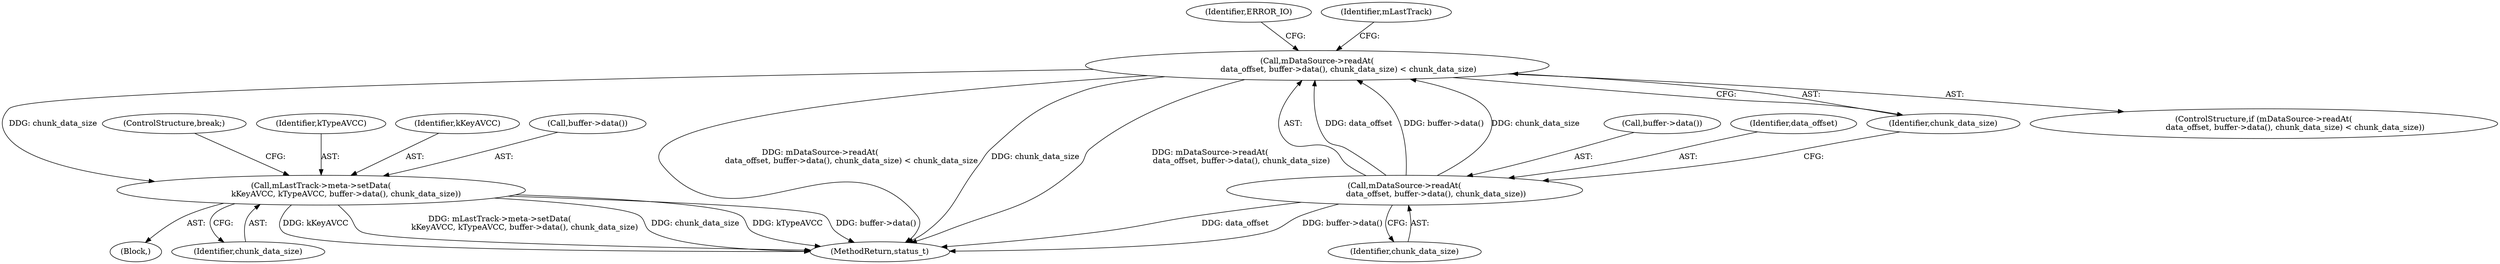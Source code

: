 digraph "0_Android_e7142a0703bc93f75e213e96ebc19000022afed9@API" {
"1002387" [label="(Call,mDataSource->readAt(\n                         data_offset, buffer->data(), chunk_data_size) < chunk_data_size)"];
"1002388" [label="(Call,mDataSource->readAt(\n                         data_offset, buffer->data(), chunk_data_size))"];
"1002402" [label="(Call,mLastTrack->meta->setData(\n                    kKeyAVCC, kTypeAVCC, buffer->data(), chunk_data_size))"];
"1002407" [label="(ControlStructure,break;)"];
"1002367" [label="(Block,)"];
"1002402" [label="(Call,mLastTrack->meta->setData(\n                    kKeyAVCC, kTypeAVCC, buffer->data(), chunk_data_size))"];
"1002406" [label="(Identifier,chunk_data_size)"];
"1002404" [label="(Identifier,kTypeAVCC)"];
"1002388" [label="(Call,mDataSource->readAt(\n                         data_offset, buffer->data(), chunk_data_size))"];
"1002395" [label="(Identifier,ERROR_IO)"];
"1003275" [label="(MethodReturn,status_t)"];
"1002403" [label="(Identifier,kKeyAVCC)"];
"1002398" [label="(Identifier,mLastTrack)"];
"1002390" [label="(Call,buffer->data())"];
"1002405" [label="(Call,buffer->data())"];
"1002389" [label="(Identifier,data_offset)"];
"1002392" [label="(Identifier,chunk_data_size)"];
"1002387" [label="(Call,mDataSource->readAt(\n                         data_offset, buffer->data(), chunk_data_size) < chunk_data_size)"];
"1002386" [label="(ControlStructure,if (mDataSource->readAt(\n                         data_offset, buffer->data(), chunk_data_size) < chunk_data_size))"];
"1002391" [label="(Identifier,chunk_data_size)"];
"1002387" -> "1002386"  [label="AST: "];
"1002387" -> "1002392"  [label="CFG: "];
"1002388" -> "1002387"  [label="AST: "];
"1002392" -> "1002387"  [label="AST: "];
"1002395" -> "1002387"  [label="CFG: "];
"1002398" -> "1002387"  [label="CFG: "];
"1002387" -> "1003275"  [label="DDG: mDataSource->readAt(\n                         data_offset, buffer->data(), chunk_data_size) < chunk_data_size"];
"1002387" -> "1003275"  [label="DDG: chunk_data_size"];
"1002387" -> "1003275"  [label="DDG: mDataSource->readAt(\n                         data_offset, buffer->data(), chunk_data_size)"];
"1002388" -> "1002387"  [label="DDG: data_offset"];
"1002388" -> "1002387"  [label="DDG: buffer->data()"];
"1002388" -> "1002387"  [label="DDG: chunk_data_size"];
"1002387" -> "1002402"  [label="DDG: chunk_data_size"];
"1002388" -> "1002391"  [label="CFG: "];
"1002389" -> "1002388"  [label="AST: "];
"1002390" -> "1002388"  [label="AST: "];
"1002391" -> "1002388"  [label="AST: "];
"1002392" -> "1002388"  [label="CFG: "];
"1002388" -> "1003275"  [label="DDG: data_offset"];
"1002388" -> "1003275"  [label="DDG: buffer->data()"];
"1002402" -> "1002367"  [label="AST: "];
"1002402" -> "1002406"  [label="CFG: "];
"1002403" -> "1002402"  [label="AST: "];
"1002404" -> "1002402"  [label="AST: "];
"1002405" -> "1002402"  [label="AST: "];
"1002406" -> "1002402"  [label="AST: "];
"1002407" -> "1002402"  [label="CFG: "];
"1002402" -> "1003275"  [label="DDG: kKeyAVCC"];
"1002402" -> "1003275"  [label="DDG: mLastTrack->meta->setData(\n                    kKeyAVCC, kTypeAVCC, buffer->data(), chunk_data_size)"];
"1002402" -> "1003275"  [label="DDG: chunk_data_size"];
"1002402" -> "1003275"  [label="DDG: kTypeAVCC"];
"1002402" -> "1003275"  [label="DDG: buffer->data()"];
}
